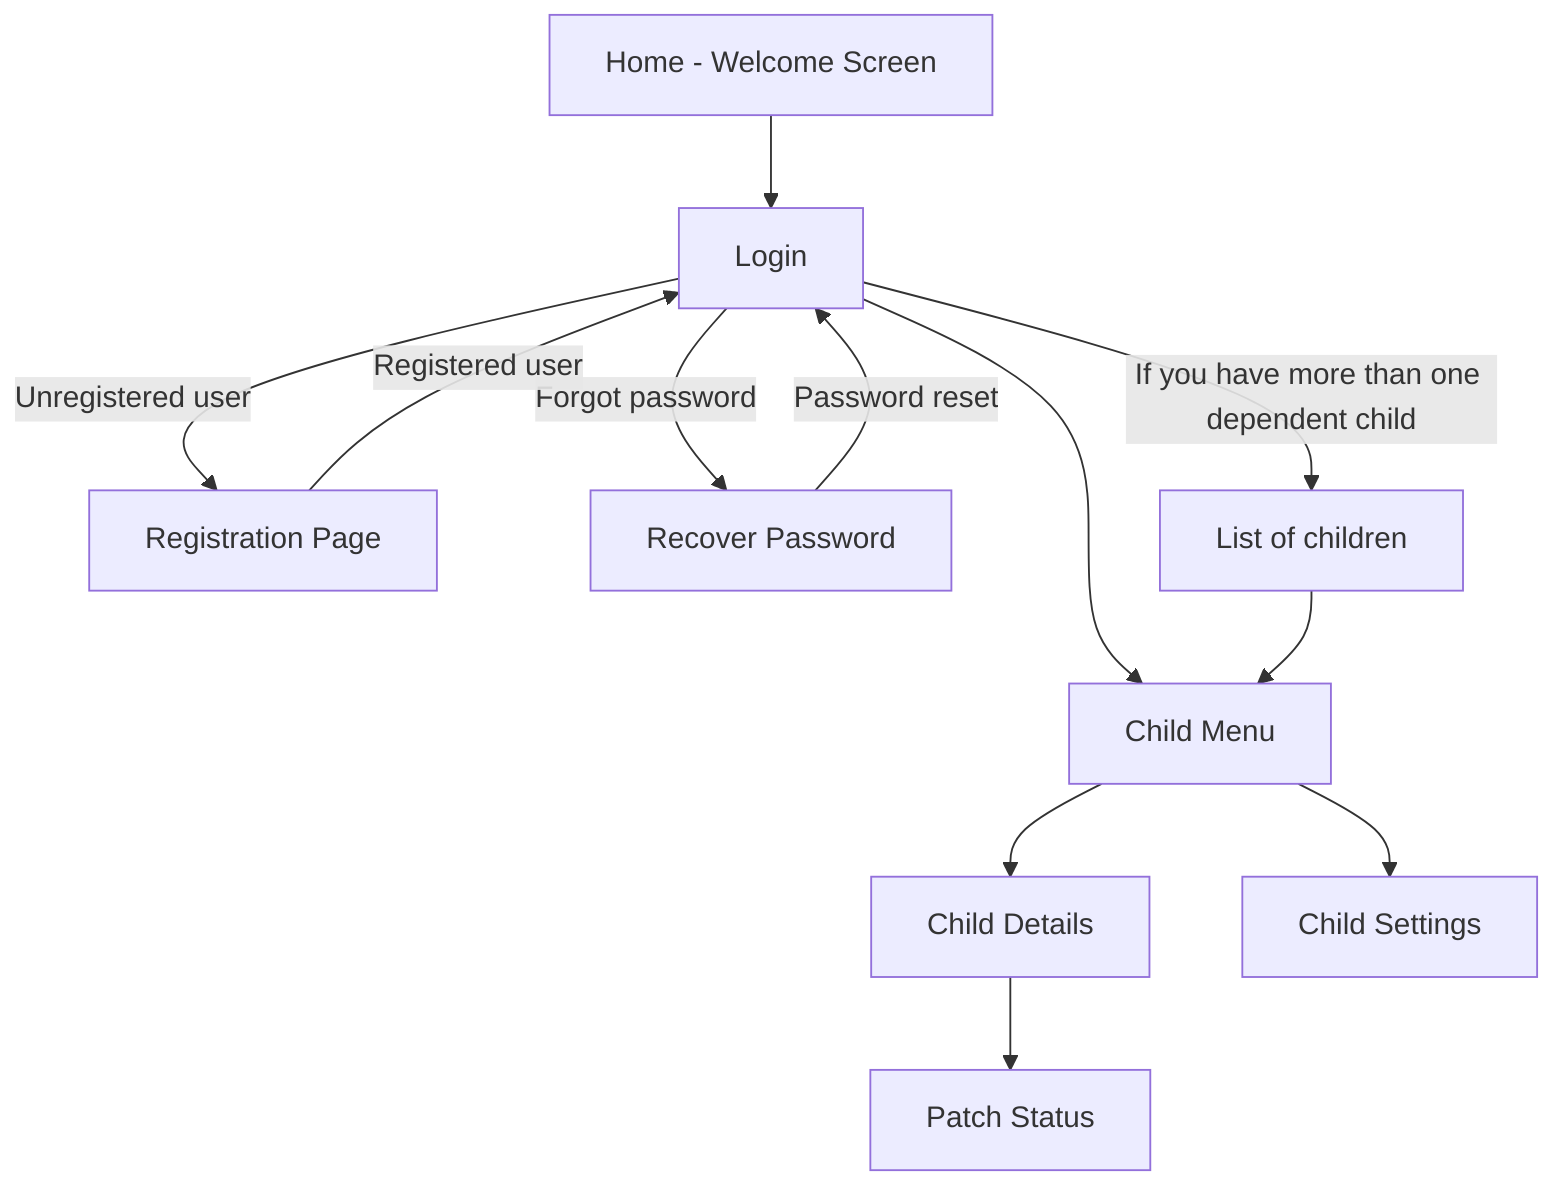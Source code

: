 flowchart TD
    A["Home - Welcome Screen"] --> B["Login"] --> G
    B -- Unregistered user --> C["Registration Page"]
    B -- Forgot password --> D["Recover Password"]
    B -->|If you have more than one dependent child| F[List of children]
    F --> G["Child Menu"]
    C -- Registered user --> B
    D -- Password reset --> B
    G --> J["Child Details"] & K["Child Settings"]
    J --> L["Patch Status"]